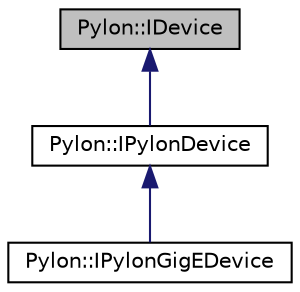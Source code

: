 digraph "Pylon::IDevice"
{
  edge [fontname="Helvetica",fontsize="10",labelfontname="Helvetica",labelfontsize="10"];
  node [fontname="Helvetica",fontsize="10",shape=record];
  Node1 [label="Pylon::IDevice",height=0.2,width=0.4,color="black", fillcolor="grey75", style="filled", fontcolor="black"];
  Node1 -> Node2 [dir="back",color="midnightblue",fontsize="10",style="solid",fontname="Helvetica"];
  Node2 [label="Pylon::IPylonDevice",height=0.2,width=0.4,color="black", fillcolor="white", style="filled",URL="$struct_pylon_1_1_i_pylon_device.html",tooltip="Low Level API: Interface for camera objects. "];
  Node2 -> Node3 [dir="back",color="midnightblue",fontsize="10",style="solid",fontname="Helvetica"];
  Node3 [label="Pylon::IPylonGigEDevice",height=0.2,width=0.4,color="black", fillcolor="white", style="filled",URL="$struct_pylon_1_1_i_pylon_gig_e_device.html",tooltip="Low Level API: The interface for Basler GigE camera devices. "];
}
